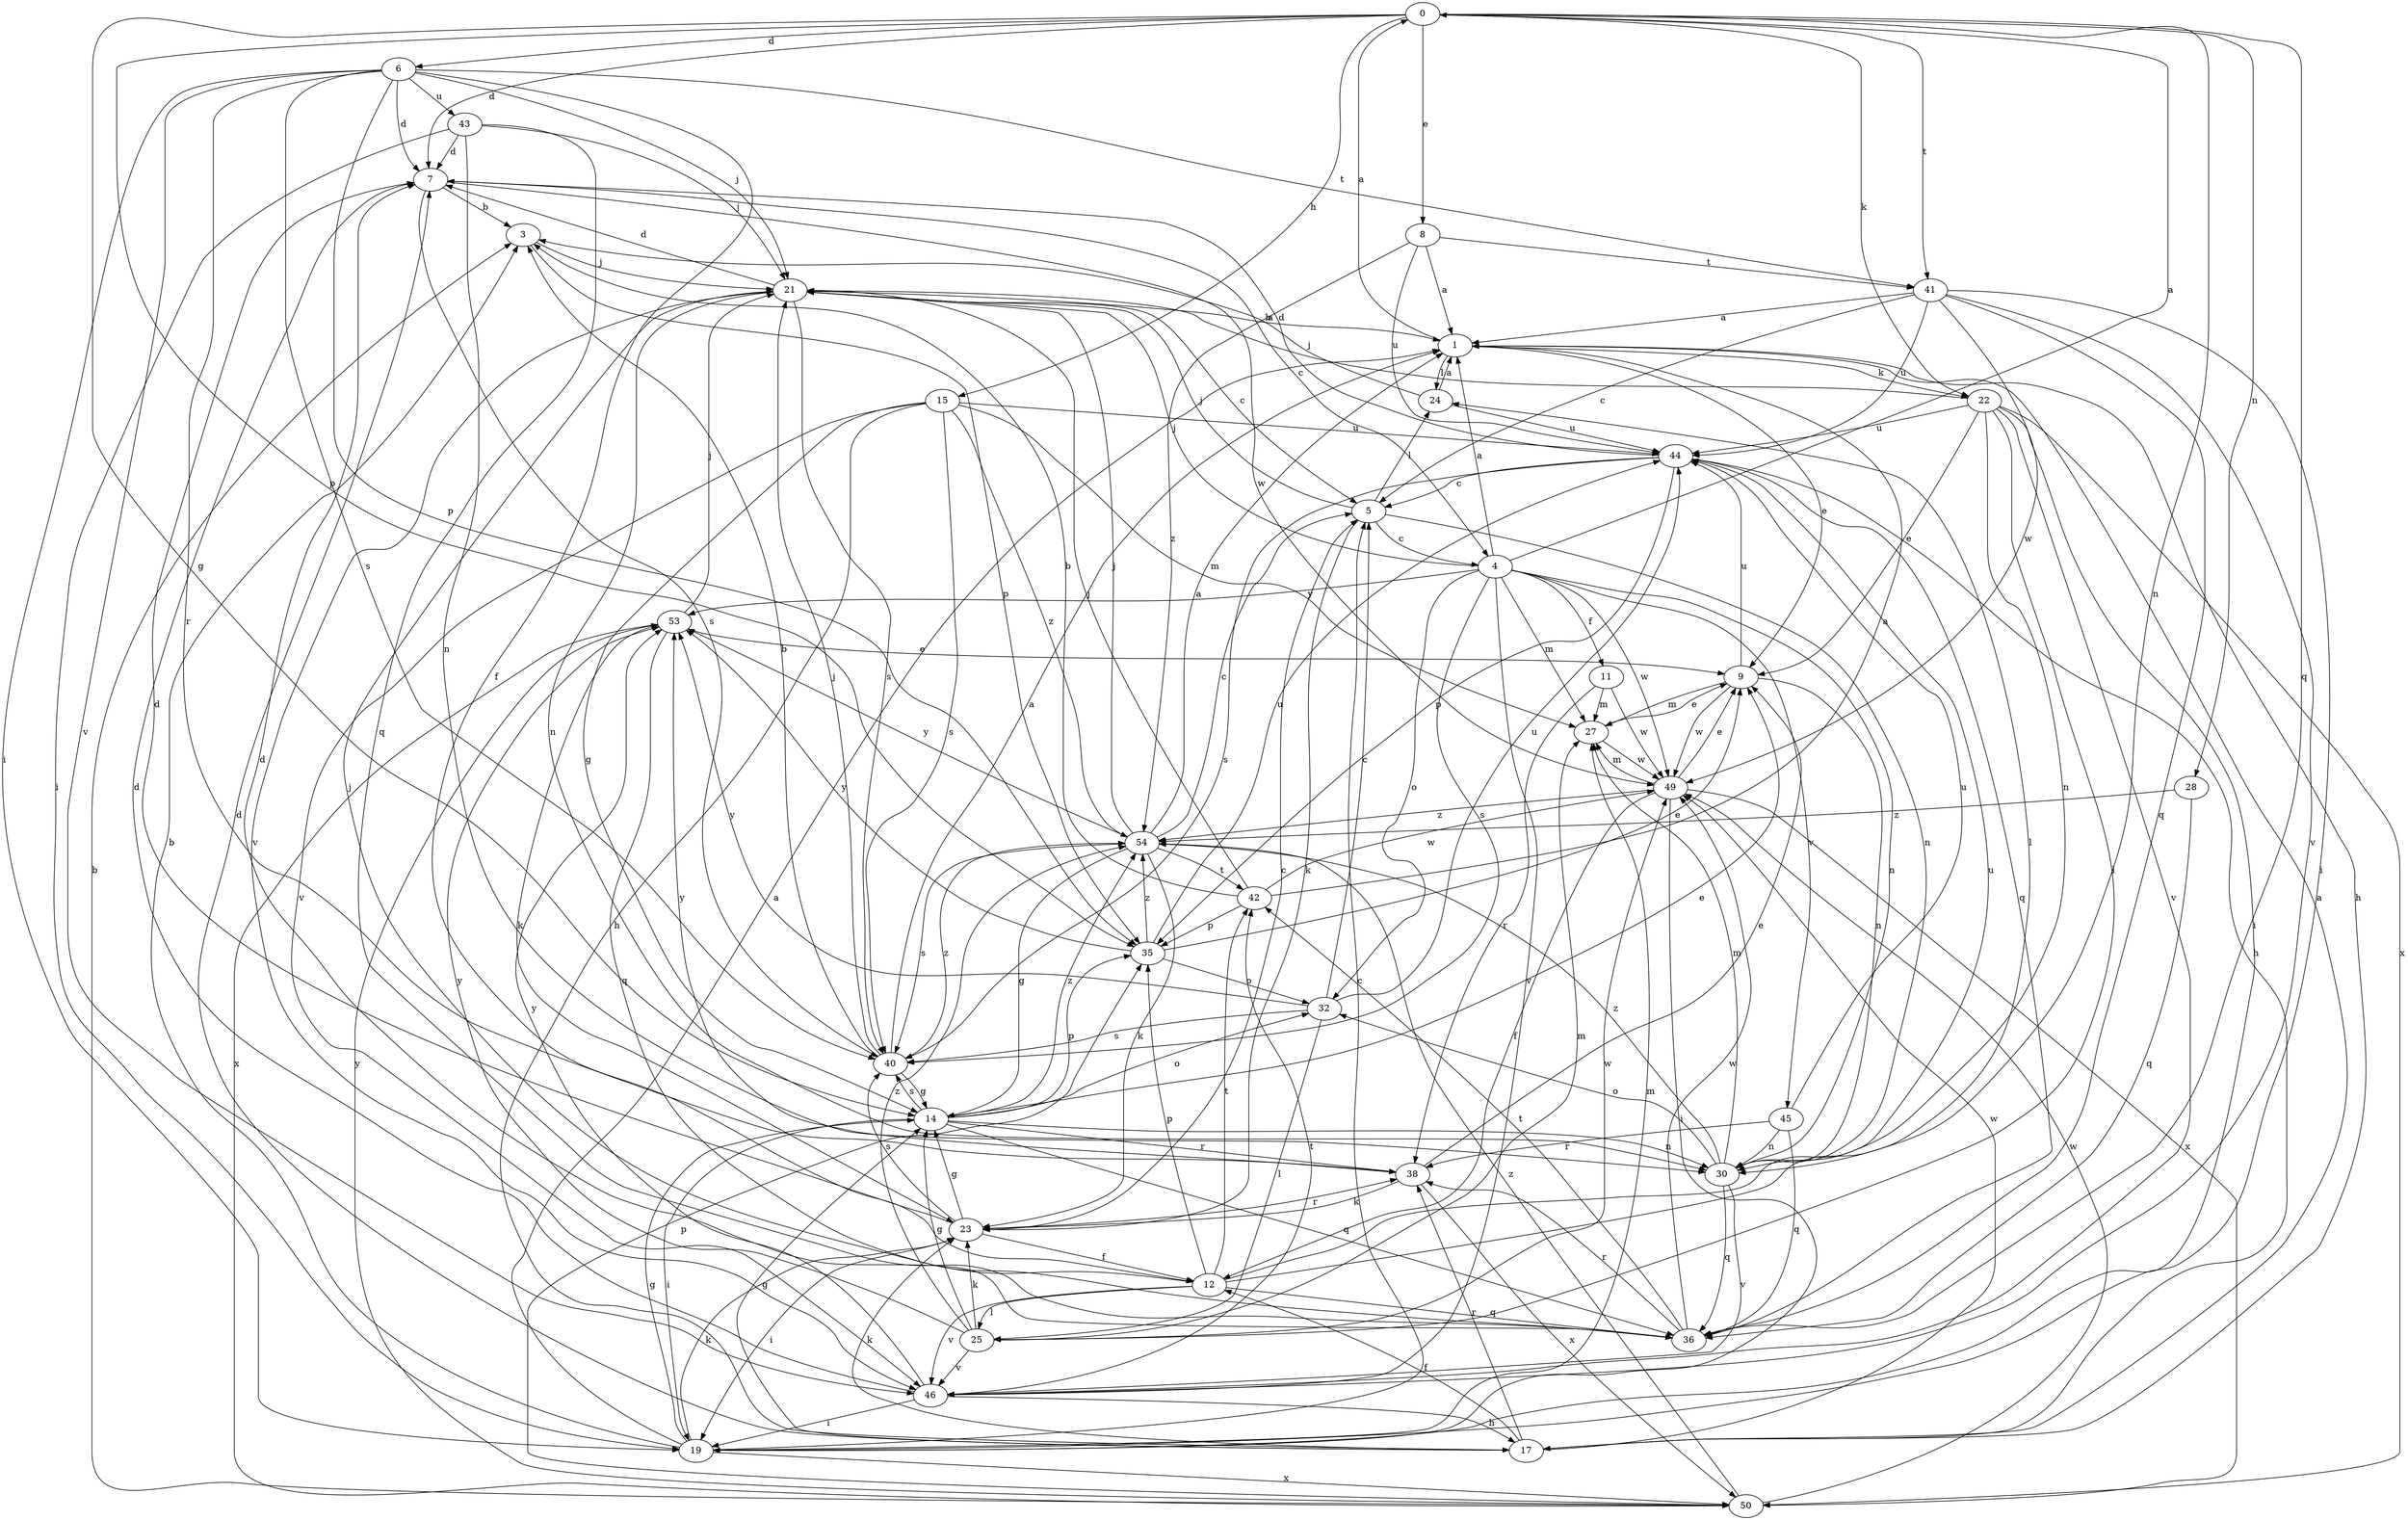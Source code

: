 strict digraph  {
0;
1;
3;
4;
5;
6;
7;
8;
9;
11;
12;
14;
15;
17;
19;
21;
22;
23;
24;
25;
27;
28;
30;
32;
35;
36;
38;
40;
41;
42;
43;
44;
45;
46;
49;
50;
53;
54;
0 -> 6  [label=d];
0 -> 7  [label=d];
0 -> 8  [label=e];
0 -> 14  [label=g];
0 -> 15  [label=h];
0 -> 22  [label=k];
0 -> 28  [label=n];
0 -> 30  [label=n];
0 -> 35  [label=p];
0 -> 36  [label=q];
0 -> 41  [label=t];
1 -> 0  [label=a];
1 -> 9  [label=e];
1 -> 17  [label=h];
1 -> 22  [label=k];
1 -> 24  [label=l];
3 -> 21  [label=j];
3 -> 35  [label=p];
4 -> 0  [label=a];
4 -> 1  [label=a];
4 -> 11  [label=f];
4 -> 21  [label=j];
4 -> 27  [label=m];
4 -> 30  [label=n];
4 -> 32  [label=o];
4 -> 40  [label=s];
4 -> 45  [label=v];
4 -> 46  [label=v];
4 -> 49  [label=w];
4 -> 53  [label=y];
5 -> 4  [label=c];
5 -> 21  [label=j];
5 -> 23  [label=k];
5 -> 24  [label=l];
5 -> 30  [label=n];
6 -> 7  [label=d];
6 -> 12  [label=f];
6 -> 19  [label=i];
6 -> 21  [label=j];
6 -> 35  [label=p];
6 -> 38  [label=r];
6 -> 40  [label=s];
6 -> 41  [label=t];
6 -> 43  [label=u];
6 -> 46  [label=v];
7 -> 3  [label=b];
7 -> 4  [label=c];
7 -> 40  [label=s];
7 -> 49  [label=w];
8 -> 1  [label=a];
8 -> 41  [label=t];
8 -> 44  [label=u];
8 -> 54  [label=z];
9 -> 27  [label=m];
9 -> 30  [label=n];
9 -> 44  [label=u];
9 -> 49  [label=w];
11 -> 27  [label=m];
11 -> 38  [label=r];
11 -> 49  [label=w];
12 -> 21  [label=j];
12 -> 24  [label=l];
12 -> 25  [label=l];
12 -> 35  [label=p];
12 -> 36  [label=q];
12 -> 42  [label=t];
12 -> 44  [label=u];
12 -> 46  [label=v];
14 -> 9  [label=e];
14 -> 19  [label=i];
14 -> 30  [label=n];
14 -> 32  [label=o];
14 -> 35  [label=p];
14 -> 36  [label=q];
14 -> 38  [label=r];
14 -> 40  [label=s];
14 -> 54  [label=z];
15 -> 14  [label=g];
15 -> 17  [label=h];
15 -> 27  [label=m];
15 -> 40  [label=s];
15 -> 44  [label=u];
15 -> 46  [label=v];
15 -> 54  [label=z];
17 -> 1  [label=a];
17 -> 7  [label=d];
17 -> 12  [label=f];
17 -> 14  [label=g];
17 -> 23  [label=k];
17 -> 38  [label=r];
17 -> 49  [label=w];
19 -> 1  [label=a];
19 -> 3  [label=b];
19 -> 5  [label=c];
19 -> 14  [label=g];
19 -> 23  [label=k];
19 -> 27  [label=m];
19 -> 50  [label=x];
21 -> 1  [label=a];
21 -> 5  [label=c];
21 -> 7  [label=d];
21 -> 30  [label=n];
21 -> 40  [label=s];
21 -> 46  [label=v];
22 -> 9  [label=e];
22 -> 19  [label=i];
22 -> 21  [label=j];
22 -> 25  [label=l];
22 -> 30  [label=n];
22 -> 44  [label=u];
22 -> 46  [label=v];
22 -> 50  [label=x];
23 -> 5  [label=c];
23 -> 7  [label=d];
23 -> 12  [label=f];
23 -> 14  [label=g];
23 -> 19  [label=i];
23 -> 38  [label=r];
23 -> 40  [label=s];
24 -> 1  [label=a];
24 -> 3  [label=b];
24 -> 44  [label=u];
25 -> 14  [label=g];
25 -> 23  [label=k];
25 -> 27  [label=m];
25 -> 46  [label=v];
25 -> 49  [label=w];
25 -> 53  [label=y];
25 -> 54  [label=z];
27 -> 9  [label=e];
27 -> 49  [label=w];
28 -> 36  [label=q];
28 -> 54  [label=z];
30 -> 27  [label=m];
30 -> 32  [label=o];
30 -> 36  [label=q];
30 -> 46  [label=v];
30 -> 54  [label=z];
32 -> 5  [label=c];
32 -> 25  [label=l];
32 -> 40  [label=s];
32 -> 44  [label=u];
32 -> 53  [label=y];
35 -> 9  [label=e];
35 -> 32  [label=o];
35 -> 44  [label=u];
35 -> 53  [label=y];
35 -> 54  [label=z];
36 -> 7  [label=d];
36 -> 38  [label=r];
36 -> 42  [label=t];
36 -> 49  [label=w];
38 -> 9  [label=e];
38 -> 23  [label=k];
38 -> 50  [label=x];
38 -> 53  [label=y];
40 -> 1  [label=a];
40 -> 3  [label=b];
40 -> 14  [label=g];
40 -> 21  [label=j];
40 -> 54  [label=z];
41 -> 1  [label=a];
41 -> 5  [label=c];
41 -> 19  [label=i];
41 -> 36  [label=q];
41 -> 44  [label=u];
41 -> 46  [label=v];
41 -> 49  [label=w];
42 -> 1  [label=a];
42 -> 3  [label=b];
42 -> 21  [label=j];
42 -> 35  [label=p];
42 -> 49  [label=w];
43 -> 7  [label=d];
43 -> 19  [label=i];
43 -> 21  [label=j];
43 -> 30  [label=n];
43 -> 36  [label=q];
44 -> 5  [label=c];
44 -> 7  [label=d];
44 -> 17  [label=h];
44 -> 35  [label=p];
44 -> 36  [label=q];
44 -> 40  [label=s];
45 -> 30  [label=n];
45 -> 36  [label=q];
45 -> 38  [label=r];
45 -> 44  [label=u];
46 -> 7  [label=d];
46 -> 17  [label=h];
46 -> 19  [label=i];
46 -> 42  [label=t];
46 -> 53  [label=y];
49 -> 9  [label=e];
49 -> 12  [label=f];
49 -> 19  [label=i];
49 -> 27  [label=m];
49 -> 50  [label=x];
49 -> 54  [label=z];
50 -> 3  [label=b];
50 -> 35  [label=p];
50 -> 49  [label=w];
50 -> 53  [label=y];
50 -> 54  [label=z];
53 -> 9  [label=e];
53 -> 21  [label=j];
53 -> 23  [label=k];
53 -> 36  [label=q];
53 -> 50  [label=x];
54 -> 1  [label=a];
54 -> 5  [label=c];
54 -> 14  [label=g];
54 -> 21  [label=j];
54 -> 23  [label=k];
54 -> 40  [label=s];
54 -> 42  [label=t];
54 -> 53  [label=y];
}
